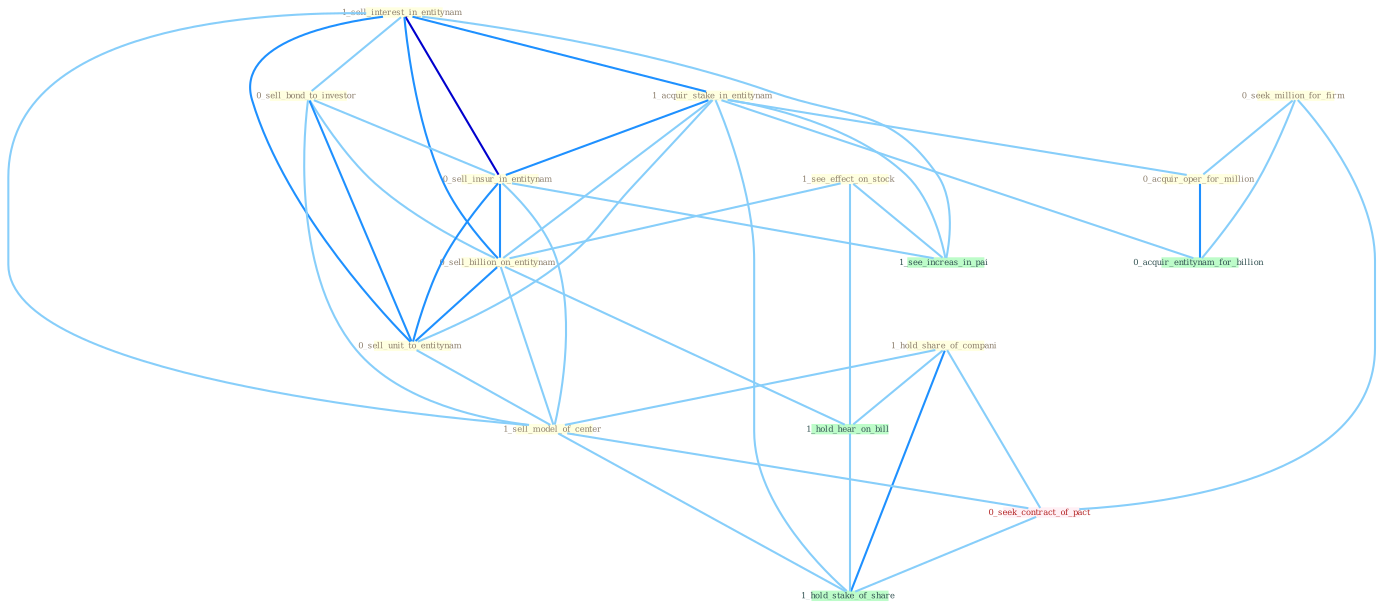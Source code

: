 Graph G{ 
    node
    [shape=polygon,style=filled,width=.5,height=.06,color="#BDFCC9",fixedsize=true,fontsize=4,
    fontcolor="#2f4f4f"];
    {node
    [color="#ffffe0", fontcolor="#8b7d6b"] "1_sell_interest_in_entitynam " "1_acquir_stake_in_entitynam " "0_sell_bond_to_investor " "1_hold_share_of_compani " "1_see_effect_on_stock " "0_sell_insur_in_entitynam " "0_sell_billion_on_entitynam " "0_sell_unit_to_entitynam " "1_sell_model_of_center " "0_seek_million_for_firm " "0_acquir_oper_for_million "}
{node [color="#fff0f5", fontcolor="#b22222"] "0_seek_contract_of_pact "}
edge [color="#B0E2FF"];

	"1_sell_interest_in_entitynam " -- "1_acquir_stake_in_entitynam " [w="2", color="#1e90ff" , len=0.8];
	"1_sell_interest_in_entitynam " -- "0_sell_bond_to_investor " [w="1", color="#87cefa" ];
	"1_sell_interest_in_entitynam " -- "0_sell_insur_in_entitynam " [w="3", color="#0000cd" , len=0.6];
	"1_sell_interest_in_entitynam " -- "0_sell_billion_on_entitynam " [w="2", color="#1e90ff" , len=0.8];
	"1_sell_interest_in_entitynam " -- "0_sell_unit_to_entitynam " [w="2", color="#1e90ff" , len=0.8];
	"1_sell_interest_in_entitynam " -- "1_sell_model_of_center " [w="1", color="#87cefa" ];
	"1_sell_interest_in_entitynam " -- "1_see_increas_in_pai " [w="1", color="#87cefa" ];
	"1_acquir_stake_in_entitynam " -- "0_sell_insur_in_entitynam " [w="2", color="#1e90ff" , len=0.8];
	"1_acquir_stake_in_entitynam " -- "0_sell_billion_on_entitynam " [w="1", color="#87cefa" ];
	"1_acquir_stake_in_entitynam " -- "0_sell_unit_to_entitynam " [w="1", color="#87cefa" ];
	"1_acquir_stake_in_entitynam " -- "0_acquir_oper_for_million " [w="1", color="#87cefa" ];
	"1_acquir_stake_in_entitynam " -- "0_acquir_entitynam_for_billion " [w="1", color="#87cefa" ];
	"1_acquir_stake_in_entitynam " -- "1_see_increas_in_pai " [w="1", color="#87cefa" ];
	"1_acquir_stake_in_entitynam " -- "1_hold_stake_of_share " [w="1", color="#87cefa" ];
	"0_sell_bond_to_investor " -- "0_sell_insur_in_entitynam " [w="1", color="#87cefa" ];
	"0_sell_bond_to_investor " -- "0_sell_billion_on_entitynam " [w="1", color="#87cefa" ];
	"0_sell_bond_to_investor " -- "0_sell_unit_to_entitynam " [w="2", color="#1e90ff" , len=0.8];
	"0_sell_bond_to_investor " -- "1_sell_model_of_center " [w="1", color="#87cefa" ];
	"1_hold_share_of_compani " -- "1_sell_model_of_center " [w="1", color="#87cefa" ];
	"1_hold_share_of_compani " -- "0_seek_contract_of_pact " [w="1", color="#87cefa" ];
	"1_hold_share_of_compani " -- "1_hold_hear_on_bill " [w="1", color="#87cefa" ];
	"1_hold_share_of_compani " -- "1_hold_stake_of_share " [w="2", color="#1e90ff" , len=0.8];
	"1_see_effect_on_stock " -- "0_sell_billion_on_entitynam " [w="1", color="#87cefa" ];
	"1_see_effect_on_stock " -- "1_see_increas_in_pai " [w="1", color="#87cefa" ];
	"1_see_effect_on_stock " -- "1_hold_hear_on_bill " [w="1", color="#87cefa" ];
	"0_sell_insur_in_entitynam " -- "0_sell_billion_on_entitynam " [w="2", color="#1e90ff" , len=0.8];
	"0_sell_insur_in_entitynam " -- "0_sell_unit_to_entitynam " [w="2", color="#1e90ff" , len=0.8];
	"0_sell_insur_in_entitynam " -- "1_sell_model_of_center " [w="1", color="#87cefa" ];
	"0_sell_insur_in_entitynam " -- "1_see_increas_in_pai " [w="1", color="#87cefa" ];
	"0_sell_billion_on_entitynam " -- "0_sell_unit_to_entitynam " [w="2", color="#1e90ff" , len=0.8];
	"0_sell_billion_on_entitynam " -- "1_sell_model_of_center " [w="1", color="#87cefa" ];
	"0_sell_billion_on_entitynam " -- "1_hold_hear_on_bill " [w="1", color="#87cefa" ];
	"0_sell_unit_to_entitynam " -- "1_sell_model_of_center " [w="1", color="#87cefa" ];
	"1_sell_model_of_center " -- "0_seek_contract_of_pact " [w="1", color="#87cefa" ];
	"1_sell_model_of_center " -- "1_hold_stake_of_share " [w="1", color="#87cefa" ];
	"0_seek_million_for_firm " -- "0_acquir_oper_for_million " [w="1", color="#87cefa" ];
	"0_seek_million_for_firm " -- "0_seek_contract_of_pact " [w="1", color="#87cefa" ];
	"0_seek_million_for_firm " -- "0_acquir_entitynam_for_billion " [w="1", color="#87cefa" ];
	"0_acquir_oper_for_million " -- "0_acquir_entitynam_for_billion " [w="2", color="#1e90ff" , len=0.8];
	"0_seek_contract_of_pact " -- "1_hold_stake_of_share " [w="1", color="#87cefa" ];
	"1_hold_hear_on_bill " -- "1_hold_stake_of_share " [w="1", color="#87cefa" ];
}